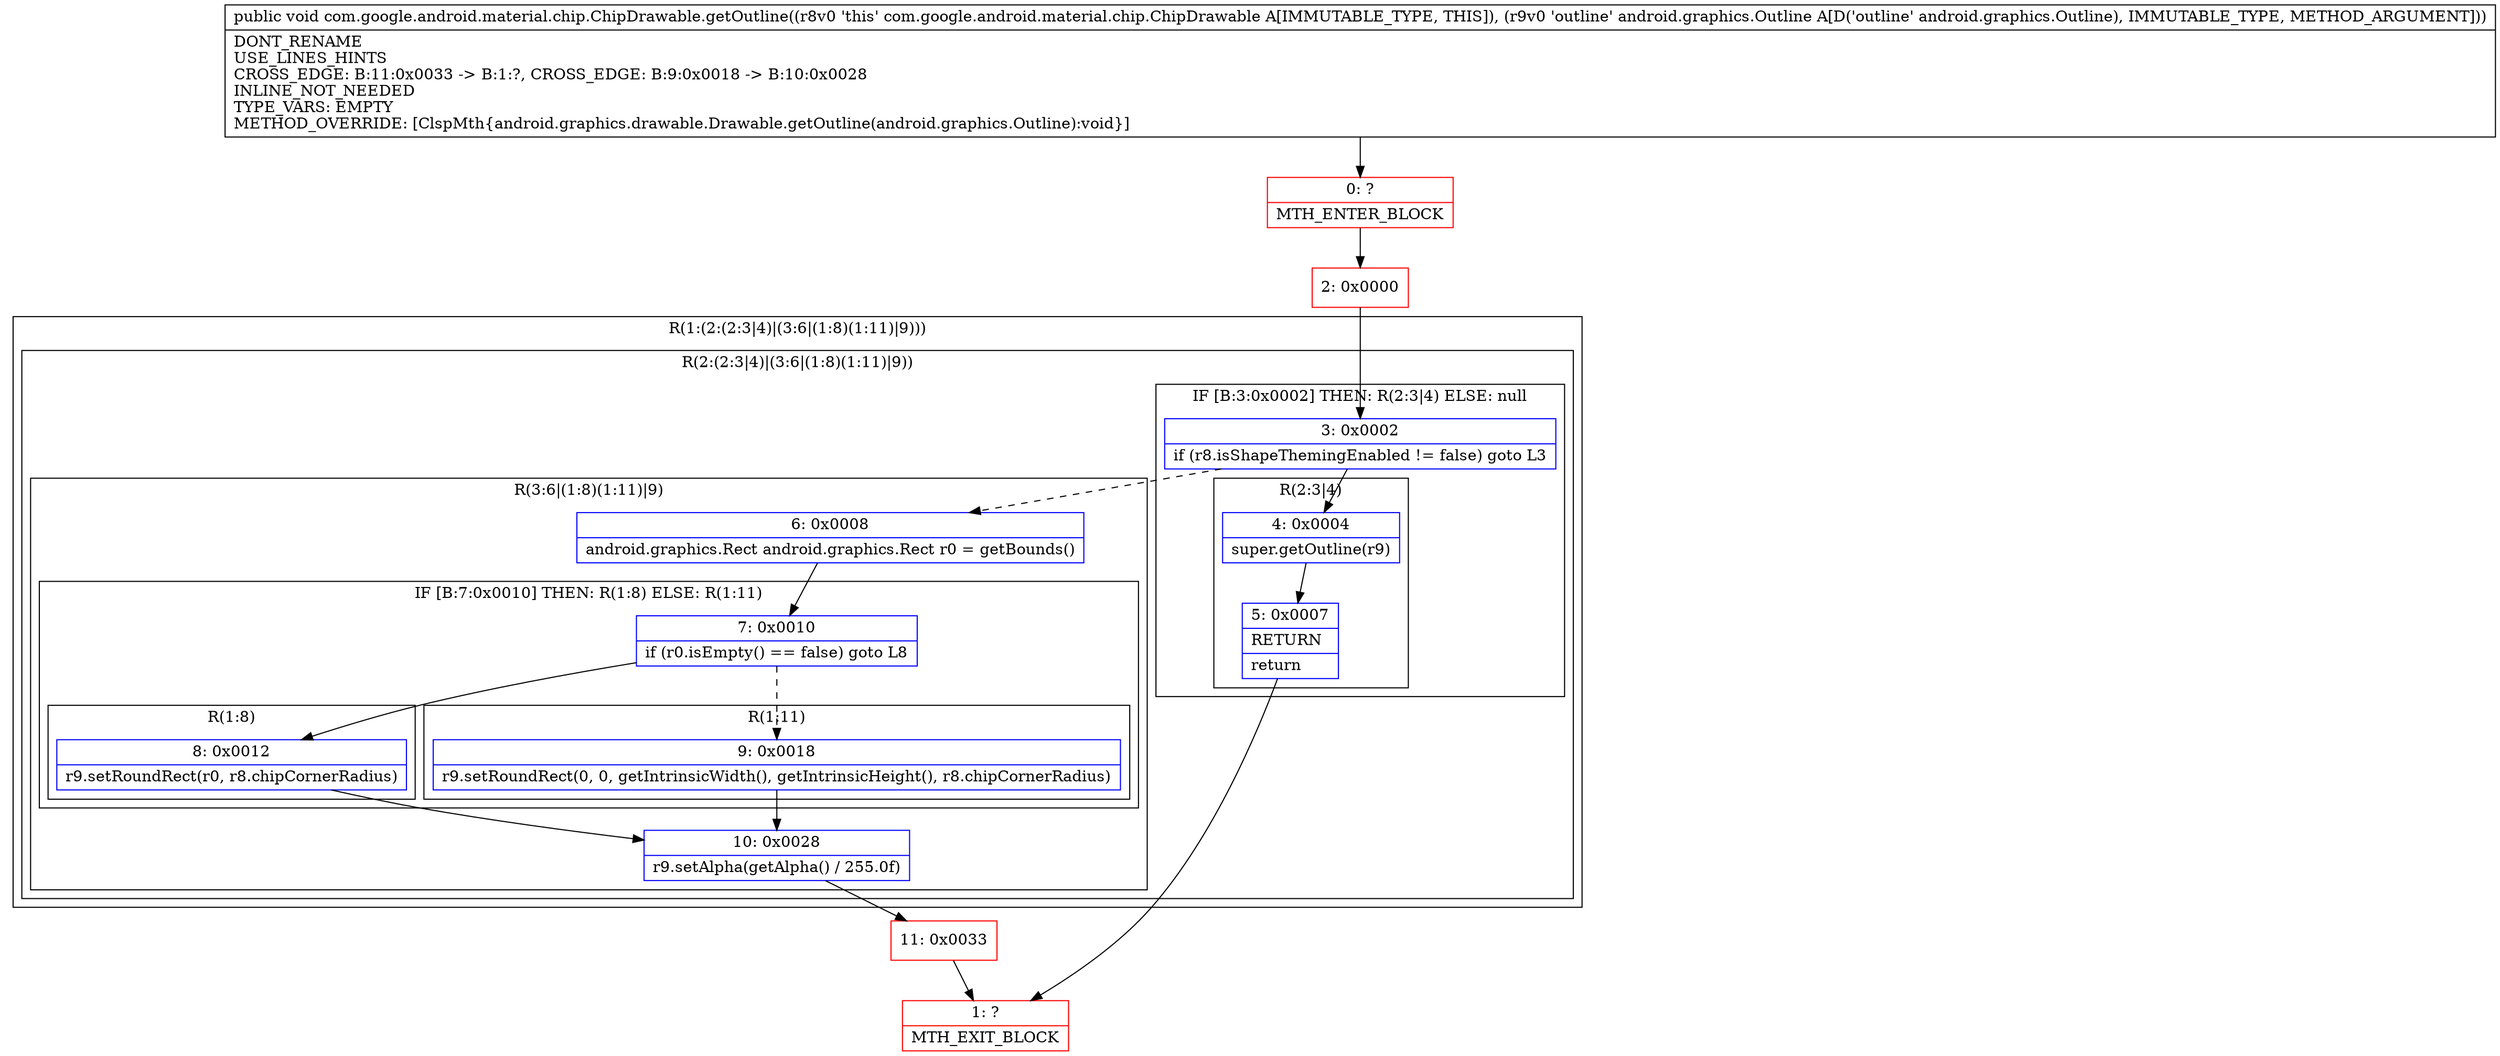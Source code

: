 digraph "CFG forcom.google.android.material.chip.ChipDrawable.getOutline(Landroid\/graphics\/Outline;)V" {
subgraph cluster_Region_946250005 {
label = "R(1:(2:(2:3|4)|(3:6|(1:8)(1:11)|9)))";
node [shape=record,color=blue];
subgraph cluster_Region_1371170249 {
label = "R(2:(2:3|4)|(3:6|(1:8)(1:11)|9))";
node [shape=record,color=blue];
subgraph cluster_IfRegion_370678893 {
label = "IF [B:3:0x0002] THEN: R(2:3|4) ELSE: null";
node [shape=record,color=blue];
Node_3 [shape=record,label="{3\:\ 0x0002|if (r8.isShapeThemingEnabled != false) goto L3\l}"];
subgraph cluster_Region_103398027 {
label = "R(2:3|4)";
node [shape=record,color=blue];
Node_4 [shape=record,label="{4\:\ 0x0004|super.getOutline(r9)\l}"];
Node_5 [shape=record,label="{5\:\ 0x0007|RETURN\l|return\l}"];
}
}
subgraph cluster_Region_642712933 {
label = "R(3:6|(1:8)(1:11)|9)";
node [shape=record,color=blue];
Node_6 [shape=record,label="{6\:\ 0x0008|android.graphics.Rect android.graphics.Rect r0 = getBounds()\l}"];
subgraph cluster_IfRegion_792830653 {
label = "IF [B:7:0x0010] THEN: R(1:8) ELSE: R(1:11)";
node [shape=record,color=blue];
Node_7 [shape=record,label="{7\:\ 0x0010|if (r0.isEmpty() == false) goto L8\l}"];
subgraph cluster_Region_1532333097 {
label = "R(1:8)";
node [shape=record,color=blue];
Node_8 [shape=record,label="{8\:\ 0x0012|r9.setRoundRect(r0, r8.chipCornerRadius)\l}"];
}
subgraph cluster_Region_197840210 {
label = "R(1:11)";
node [shape=record,color=blue];
Node_9 [shape=record,label="{9\:\ 0x0018|r9.setRoundRect(0, 0, getIntrinsicWidth(), getIntrinsicHeight(), r8.chipCornerRadius)\l}"];
}
}
Node_10 [shape=record,label="{10\:\ 0x0028|r9.setAlpha(getAlpha() \/ 255.0f)\l}"];
}
}
}
Node_0 [shape=record,color=red,label="{0\:\ ?|MTH_ENTER_BLOCK\l}"];
Node_2 [shape=record,color=red,label="{2\:\ 0x0000}"];
Node_1 [shape=record,color=red,label="{1\:\ ?|MTH_EXIT_BLOCK\l}"];
Node_11 [shape=record,color=red,label="{11\:\ 0x0033}"];
MethodNode[shape=record,label="{public void com.google.android.material.chip.ChipDrawable.getOutline((r8v0 'this' com.google.android.material.chip.ChipDrawable A[IMMUTABLE_TYPE, THIS]), (r9v0 'outline' android.graphics.Outline A[D('outline' android.graphics.Outline), IMMUTABLE_TYPE, METHOD_ARGUMENT]))  | DONT_RENAME\lUSE_LINES_HINTS\lCROSS_EDGE: B:11:0x0033 \-\> B:1:?, CROSS_EDGE: B:9:0x0018 \-\> B:10:0x0028\lINLINE_NOT_NEEDED\lTYPE_VARS: EMPTY\lMETHOD_OVERRIDE: [ClspMth\{android.graphics.drawable.Drawable.getOutline(android.graphics.Outline):void\}]\l}"];
MethodNode -> Node_0;Node_3 -> Node_4;
Node_3 -> Node_6[style=dashed];
Node_4 -> Node_5;
Node_5 -> Node_1;
Node_6 -> Node_7;
Node_7 -> Node_8;
Node_7 -> Node_9[style=dashed];
Node_8 -> Node_10;
Node_9 -> Node_10;
Node_10 -> Node_11;
Node_0 -> Node_2;
Node_2 -> Node_3;
Node_11 -> Node_1;
}

